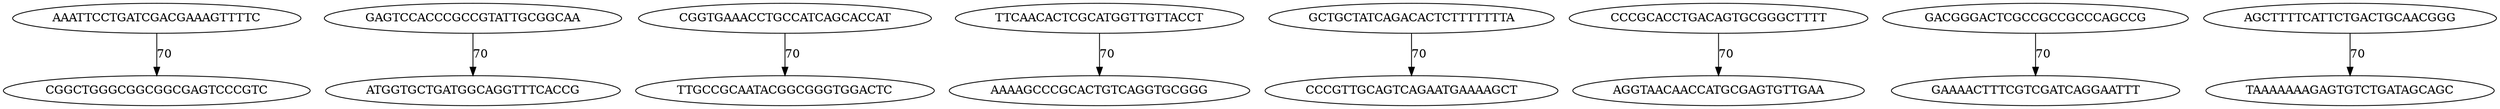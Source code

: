 digraph G {
	AAATTCCTGATCGACGAAAGTTTTC -> CGGCTGGGCGGCGGCGAGTCCCGTC [label="70"];
	GAGTCCACCCGCCGTATTGCGGCAA -> ATGGTGCTGATGGCAGGTTTCACCG [label="70"];
	CGGTGAAACCTGCCATCAGCACCAT -> TTGCCGCAATACGGCGGGTGGACTC [label="70"];
	TTCAACACTCGCATGGTTGTTACCT -> AAAAGCCCGCACTGTCAGGTGCGGG [label="70"];
	GCTGCTATCAGACACTCTTTTTTTA -> CCCGTTGCAGTCAGAATGAAAAGCT [label="70"];
	CCCGCACCTGACAGTGCGGGCTTTT -> AGGTAACAACCATGCGAGTGTTGAA [label="70"];
	GACGGGACTCGCCGCCGCCCAGCCG -> GAAAACTTTCGTCGATCAGGAATTT [label="70"];
	AGCTTTTCATTCTGACTGCAACGGG -> TAAAAAAAGAGTGTCTGATAGCAGC [label="70"];
}
